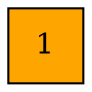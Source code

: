 digraph dump
{
node [style = filled]
	node0x55589f5e7830 [shape = "square" label = "1", fillcolor = "#ffa500"]

}
